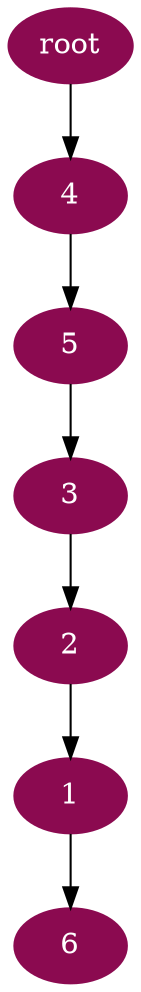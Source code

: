 digraph G {
node [color=deeppink4, style=filled, fontcolor=white];
2 -> 1;
3 -> 2;
5 -> 3;
"root" -> 4;
4 -> 5;
1 -> 6;
}
